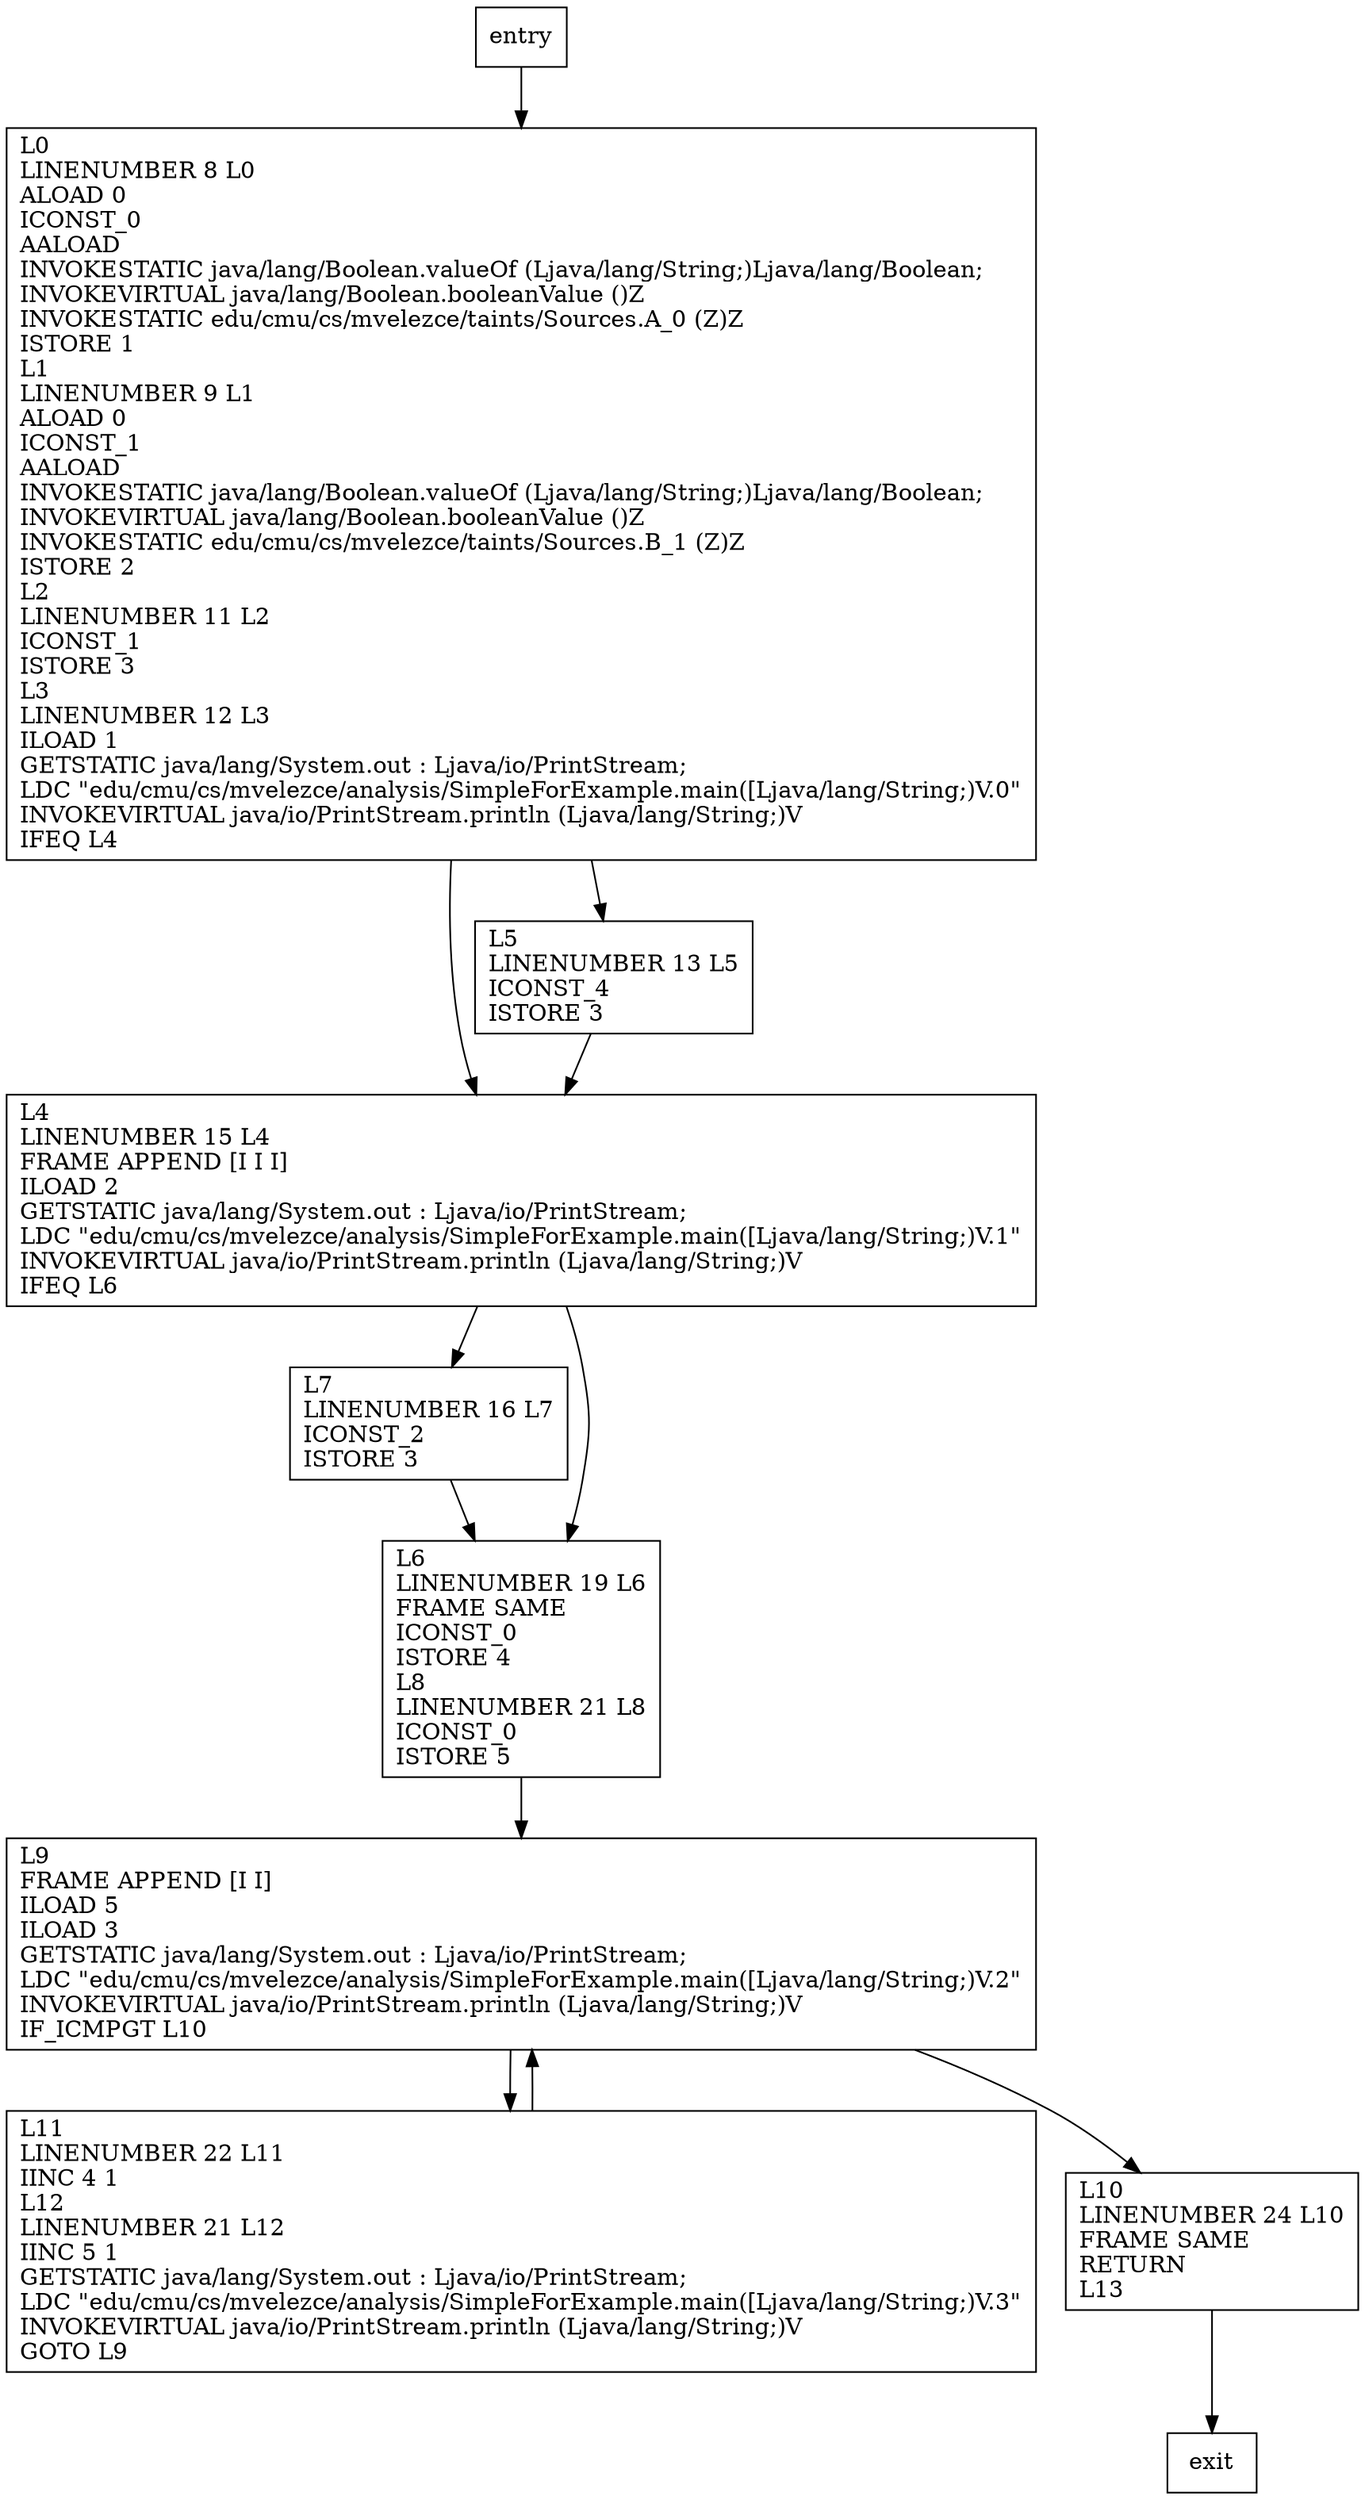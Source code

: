 digraph main {
node [shape=record];
2032326802 [label="L10\lLINENUMBER 24 L10\lFRAME SAME\lRETURN\lL13\l"];
1611373863 [label="L7\lLINENUMBER 16 L7\lICONST_2\lISTORE 3\l"];
1939022383 [label="L0\lLINENUMBER 8 L0\lALOAD 0\lICONST_0\lAALOAD\lINVOKESTATIC java/lang/Boolean.valueOf (Ljava/lang/String;)Ljava/lang/Boolean;\lINVOKEVIRTUAL java/lang/Boolean.booleanValue ()Z\lINVOKESTATIC edu/cmu/cs/mvelezce/taints/Sources.A_0 (Z)Z\lISTORE 1\lL1\lLINENUMBER 9 L1\lALOAD 0\lICONST_1\lAALOAD\lINVOKESTATIC java/lang/Boolean.valueOf (Ljava/lang/String;)Ljava/lang/Boolean;\lINVOKEVIRTUAL java/lang/Boolean.booleanValue ()Z\lINVOKESTATIC edu/cmu/cs/mvelezce/taints/Sources.B_1 (Z)Z\lISTORE 2\lL2\lLINENUMBER 11 L2\lICONST_1\lISTORE 3\lL3\lLINENUMBER 12 L3\lILOAD 1\lGETSTATIC java/lang/System.out : Ljava/io/PrintStream;\lLDC \"edu/cmu/cs/mvelezce/analysis/SimpleForExample.main([Ljava/lang/String;)V.0\"\lINVOKEVIRTUAL java/io/PrintStream.println (Ljava/lang/String;)V\lIFEQ L4\l"];
195801026 [label="L4\lLINENUMBER 15 L4\lFRAME APPEND [I I I]\lILOAD 2\lGETSTATIC java/lang/System.out : Ljava/io/PrintStream;\lLDC \"edu/cmu/cs/mvelezce/analysis/SimpleForExample.main([Ljava/lang/String;)V.1\"\lINVOKEVIRTUAL java/io/PrintStream.println (Ljava/lang/String;)V\lIFEQ L6\l"];
1777443462 [label="L11\lLINENUMBER 22 L11\lIINC 4 1\lL12\lLINENUMBER 21 L12\lIINC 5 1\lGETSTATIC java/lang/System.out : Ljava/io/PrintStream;\lLDC \"edu/cmu/cs/mvelezce/analysis/SimpleForExample.main([Ljava/lang/String;)V.3\"\lINVOKEVIRTUAL java/io/PrintStream.println (Ljava/lang/String;)V\lGOTO L9\l"];
833474933 [label="L5\lLINENUMBER 13 L5\lICONST_4\lISTORE 3\l"];
182670350 [label="L6\lLINENUMBER 19 L6\lFRAME SAME\lICONST_0\lISTORE 4\lL8\lLINENUMBER 21 L8\lICONST_0\lISTORE 5\l"];
914942811 [label="L9\lFRAME APPEND [I I]\lILOAD 5\lILOAD 3\lGETSTATIC java/lang/System.out : Ljava/io/PrintStream;\lLDC \"edu/cmu/cs/mvelezce/analysis/SimpleForExample.main([Ljava/lang/String;)V.2\"\lINVOKEVIRTUAL java/io/PrintStream.println (Ljava/lang/String;)V\lIF_ICMPGT L10\l"];
entry;
exit;
entry -> 1939022383;
2032326802 -> exit;
1611373863 -> 182670350;
1939022383 -> 195801026;
1939022383 -> 833474933;
195801026 -> 1611373863;
195801026 -> 182670350;
1777443462 -> 914942811;
833474933 -> 195801026;
182670350 -> 914942811;
914942811 -> 2032326802;
914942811 -> 1777443462;
}
